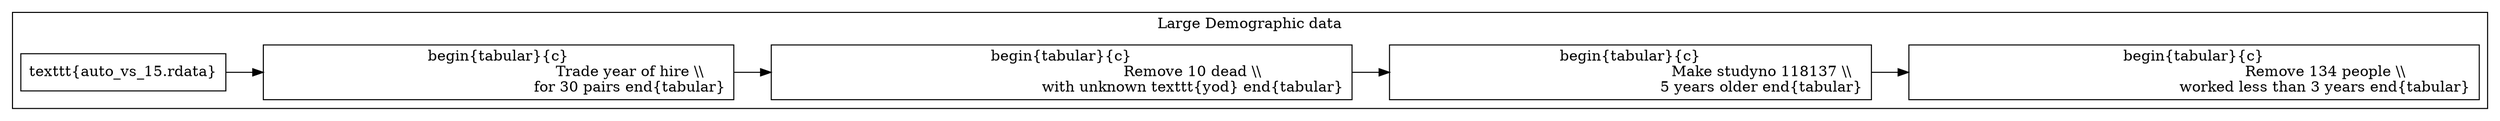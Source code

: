 
digraph G {

		rankdir=LR;
		node[shape=box];
		splines=ortho

		subgraph cluster_0 {

				dem[label = "\texttt{auto\_vs\_15.rdata}"
						pos = "0,0!"]
				
				admin[label = "\begin{tabular}{c}
							Trade year of hire \\\\
							for 30 pairs \end{tabular}"
							pos = "2,0!"]
				
				unknownDeath[label = "\begin{tabular}{c}
							Remove 10 dead \\\\
							with unknown \texttt{yod} \end{tabular}"
							pos = "4,0!"]
				
				unusuYoung[label = "\begin{tabular}{c}
							Make studyno 118137 \\\\
							5 years older \end{tabular}"
							pos = "1,-1!"]
				
				removeImmortals[label = "\begin{tabular}{c}
							Remove 134 people \\\\
							worked less than 3 years \end{tabular}"
							pos = "3,-1!"]
				
				dem -> admin -> unknownDeath -> unusuYoung -> removeImmortals;
				
				label = "\Large Demographic data";
		}
		     
 }
